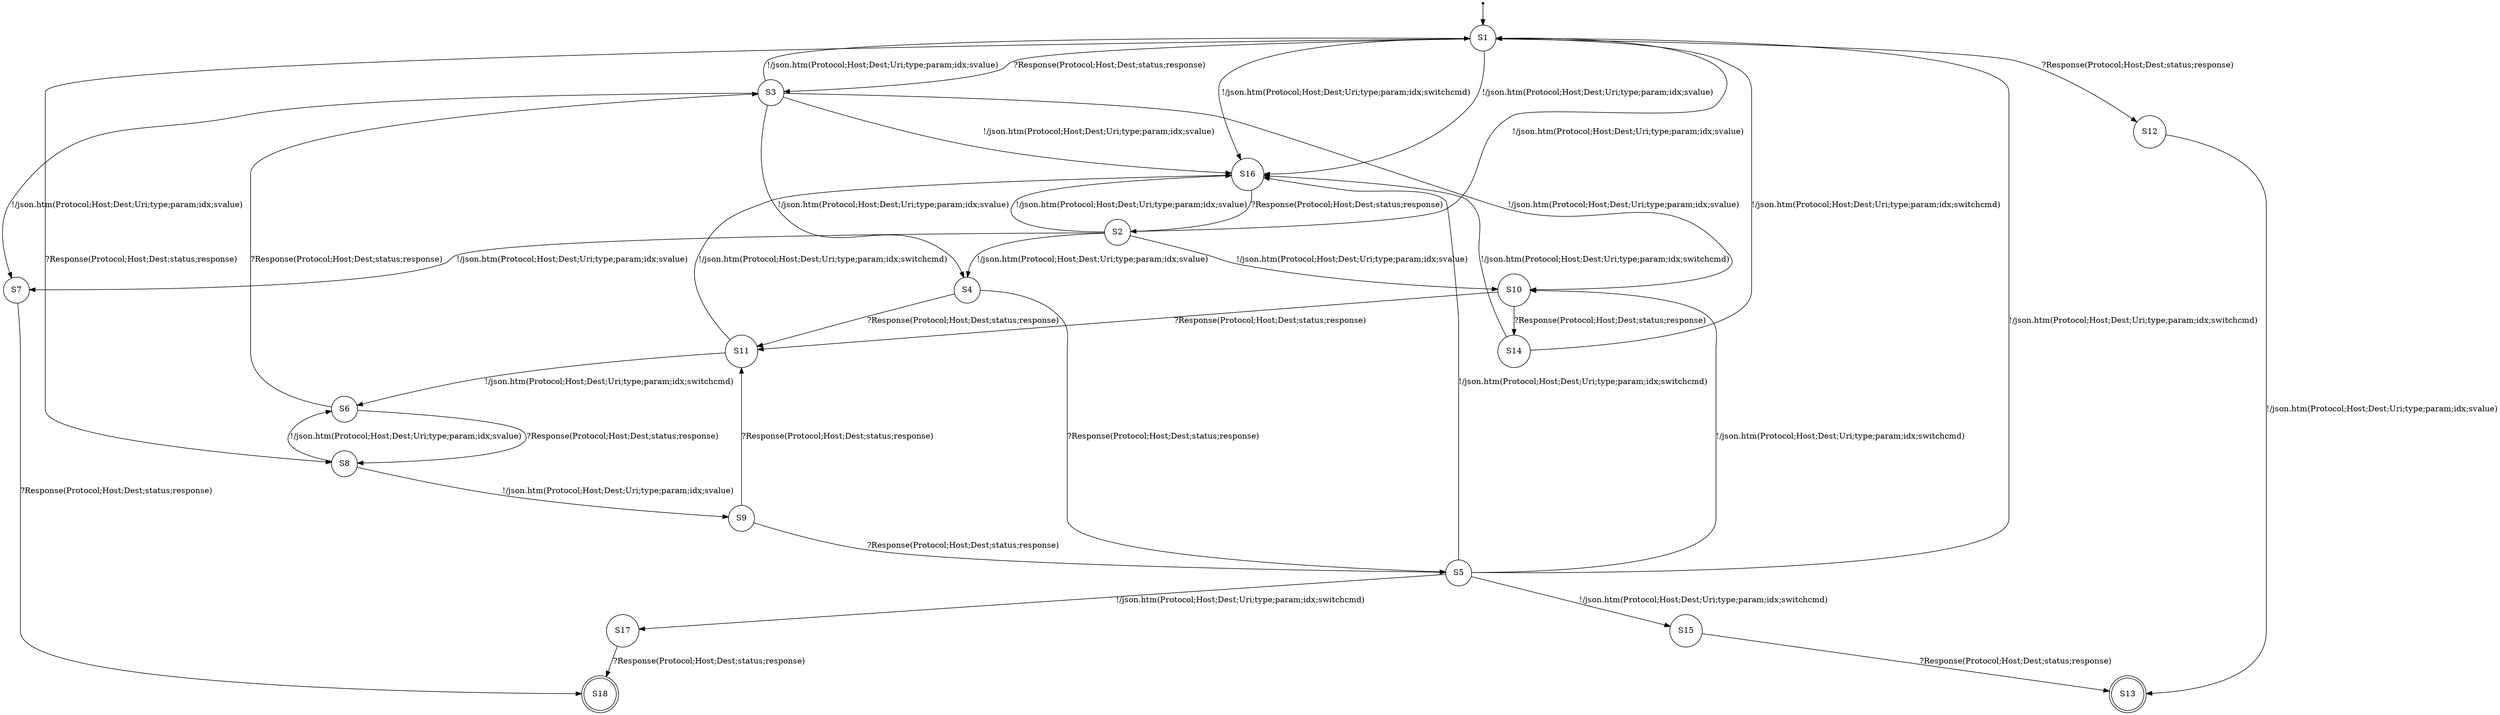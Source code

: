 digraph LTS {
S00[shape=point]
S1[label=S1,shape=circle];
S2[label=S2,shape=circle];
S3[label=S3,shape=circle];
S4[label=S4,shape=circle];
S5[label=S5,shape=circle];
S6[label=S6,shape=circle];
S7[label=S7,shape=circle];
S8[label=S8,shape=circle];
S9[label=S9,shape=circle];
S10[label=S10,shape=circle];
S11[label=S11,shape=circle];
S12[label=S12,shape=circle];
S13[label=S13,shape=doublecircle];
S14[label=S14,shape=circle];
S15[label=S15,shape=circle];
S16[label=S16,shape=circle];
S17[label=S17,shape=circle];
S18[label=S18,shape=doublecircle];
S00 -> S1
S1 -> S3[label ="?Response(Protocol;Host;Dest;status;response)"];
S1 -> S8[label ="?Response(Protocol;Host;Dest;status;response)"];
S1 -> S12[label ="?Response(Protocol;Host;Dest;status;response)"];
S1 -> S16[label ="!/json.htm(Protocol;Host;Dest;Uri;type;param;idx;switchcmd)"];
S1 -> S16[label ="!/json.htm(Protocol;Host;Dest;Uri;type;param;idx;svalue)"];
S2 -> S1[label ="!/json.htm(Protocol;Host;Dest;Uri;type;param;idx;svalue)"];
S2 -> S4[label ="!/json.htm(Protocol;Host;Dest;Uri;type;param;idx;svalue)"];
S2 -> S7[label ="!/json.htm(Protocol;Host;Dest;Uri;type;param;idx;svalue)"];
S2 -> S10[label ="!/json.htm(Protocol;Host;Dest;Uri;type;param;idx;svalue)"];
S2 -> S16[label ="!/json.htm(Protocol;Host;Dest;Uri;type;param;idx;svalue)"];
S3 -> S1[label ="!/json.htm(Protocol;Host;Dest;Uri;type;param;idx;svalue)"];
S3 -> S4[label ="!/json.htm(Protocol;Host;Dest;Uri;type;param;idx;svalue)"];
S3 -> S7[label ="!/json.htm(Protocol;Host;Dest;Uri;type;param;idx;svalue)"];
S3 -> S10[label ="!/json.htm(Protocol;Host;Dest;Uri;type;param;idx;svalue)"];
S3 -> S16[label ="!/json.htm(Protocol;Host;Dest;Uri;type;param;idx;svalue)"];
S4 -> S5[label ="?Response(Protocol;Host;Dest;status;response)"];
S4 -> S11[label ="?Response(Protocol;Host;Dest;status;response)"];
S5 -> S1[label ="!/json.htm(Protocol;Host;Dest;Uri;type;param;idx;switchcmd)"];
S5 -> S10[label ="!/json.htm(Protocol;Host;Dest;Uri;type;param;idx;switchcmd)"];
S5 -> S15[label ="!/json.htm(Protocol;Host;Dest;Uri;type;param;idx;switchcmd)"];
S5 -> S16[label ="!/json.htm(Protocol;Host;Dest;Uri;type;param;idx;switchcmd)"];
S5 -> S17[label ="!/json.htm(Protocol;Host;Dest;Uri;type;param;idx;switchcmd)"];
S6 -> S3[label ="?Response(Protocol;Host;Dest;status;response)"];
S6 -> S8[label ="?Response(Protocol;Host;Dest;status;response)"];
S7 -> S18[label ="?Response(Protocol;Host;Dest;status;response)"];
S8 -> S6[label ="!/json.htm(Protocol;Host;Dest;Uri;type;param;idx;svalue)"];
S8 -> S9[label ="!/json.htm(Protocol;Host;Dest;Uri;type;param;idx;svalue)"];
S9 -> S5[label ="?Response(Protocol;Host;Dest;status;response)"];
S9 -> S11[label ="?Response(Protocol;Host;Dest;status;response)"];
S10 -> S11[label ="?Response(Protocol;Host;Dest;status;response)"];
S10 -> S14[label ="?Response(Protocol;Host;Dest;status;response)"];
S11 -> S6[label ="!/json.htm(Protocol;Host;Dest;Uri;type;param;idx;switchcmd)"];
S11 -> S16[label ="!/json.htm(Protocol;Host;Dest;Uri;type;param;idx;switchcmd)"];
S12 -> S13[label ="!/json.htm(Protocol;Host;Dest;Uri;type;param;idx;svalue)"];
S14 -> S1[label ="!/json.htm(Protocol;Host;Dest;Uri;type;param;idx;switchcmd)"];
S14 -> S16[label ="!/json.htm(Protocol;Host;Dest;Uri;type;param;idx;switchcmd)"];
S15 -> S13[label ="?Response(Protocol;Host;Dest;status;response)"];
S16 -> S2[label ="?Response(Protocol;Host;Dest;status;response)"];
S17 -> S18[label ="?Response(Protocol;Host;Dest;status;response)"];
}
